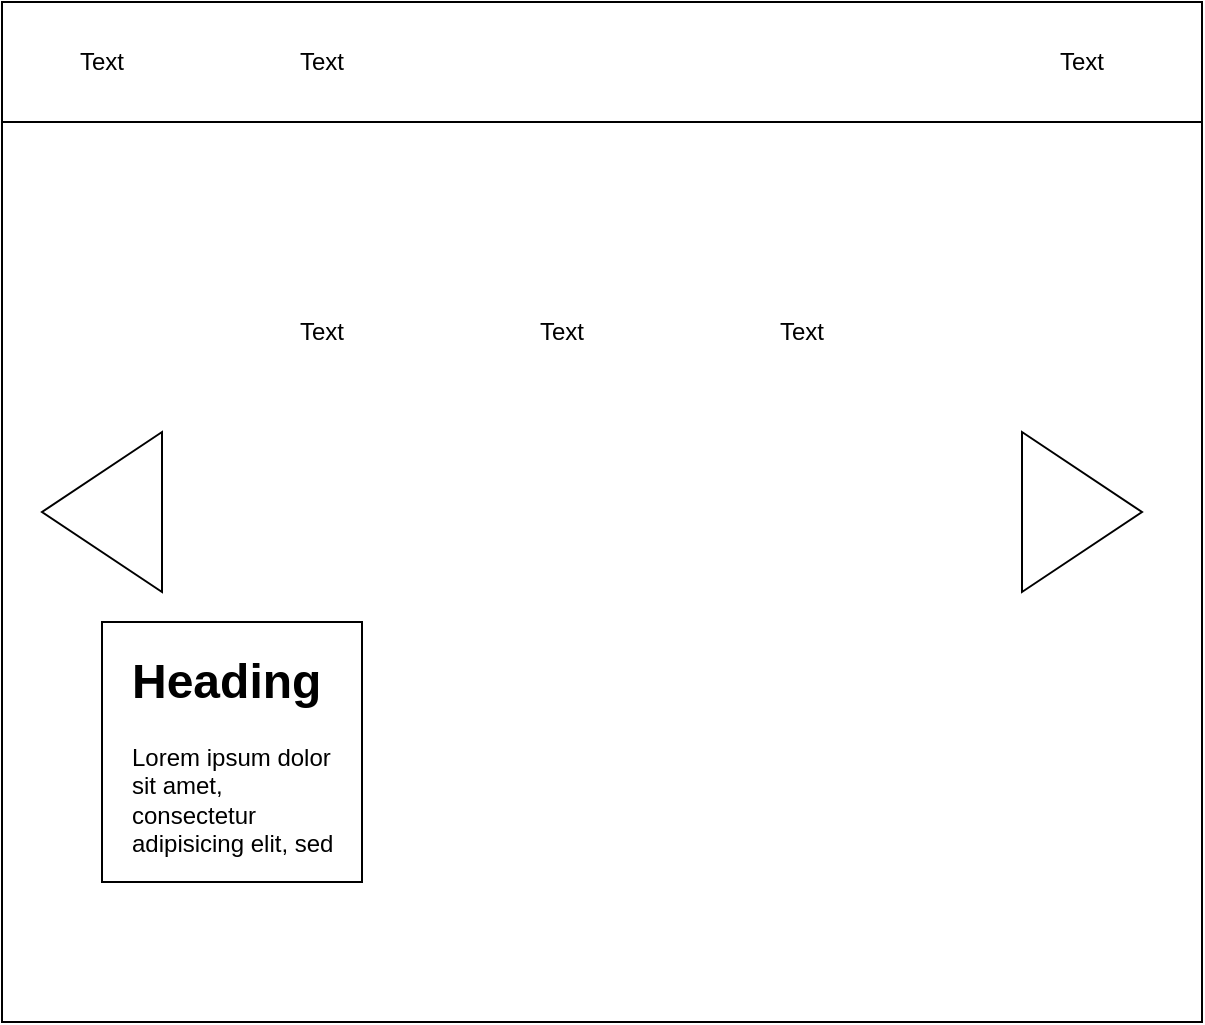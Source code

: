 <mxfile>
    <diagram id="mMVb3Vb3k3Bk65465cwI" name="Page-1">
        <mxGraphModel dx="746" dy="563" grid="1" gridSize="10" guides="1" tooltips="1" connect="1" arrows="1" fold="1" page="1" pageScale="1" pageWidth="850" pageHeight="1100" math="0" shadow="0">
            <root>
                <mxCell id="0"/>
                <mxCell id="1" parent="0"/>
                <mxCell id="2" value="" style="rounded=0;whiteSpace=wrap;html=1;" vertex="1" parent="1">
                    <mxGeometry x="90" y="50" width="600" height="510" as="geometry"/>
                </mxCell>
                <mxCell id="3" value="" style="rounded=0;whiteSpace=wrap;html=1;" vertex="1" parent="1">
                    <mxGeometry x="90" y="50" width="600" height="60" as="geometry"/>
                </mxCell>
                <mxCell id="4" value="Text" style="text;html=1;strokeColor=none;fillColor=none;align=center;verticalAlign=middle;whiteSpace=wrap;rounded=0;" vertex="1" parent="1">
                    <mxGeometry x="110" y="65" width="60" height="30" as="geometry"/>
                </mxCell>
                <mxCell id="5" value="Text" style="text;html=1;strokeColor=none;fillColor=none;align=center;verticalAlign=middle;whiteSpace=wrap;rounded=0;" vertex="1" parent="1">
                    <mxGeometry x="220" y="65" width="60" height="30" as="geometry"/>
                </mxCell>
                <mxCell id="6" value="Text" style="text;html=1;strokeColor=none;fillColor=none;align=center;verticalAlign=middle;whiteSpace=wrap;rounded=0;" vertex="1" parent="1">
                    <mxGeometry x="600" y="65" width="60" height="30" as="geometry"/>
                </mxCell>
                <mxCell id="7" value="" style="triangle;whiteSpace=wrap;html=1;" vertex="1" parent="1">
                    <mxGeometry x="600" y="265" width="60" height="80" as="geometry"/>
                </mxCell>
                <mxCell id="8" value="" style="triangle;whiteSpace=wrap;html=1;direction=west;" vertex="1" parent="1">
                    <mxGeometry x="110" y="265" width="60" height="80" as="geometry"/>
                </mxCell>
                <mxCell id="9" value="Text" style="text;html=1;strokeColor=none;fillColor=none;align=center;verticalAlign=middle;whiteSpace=wrap;rounded=0;" vertex="1" parent="1">
                    <mxGeometry x="220" y="200" width="60" height="30" as="geometry"/>
                </mxCell>
                <mxCell id="10" value="Text" style="text;html=1;strokeColor=none;fillColor=none;align=center;verticalAlign=middle;whiteSpace=wrap;rounded=0;" vertex="1" parent="1">
                    <mxGeometry x="340" y="200" width="60" height="30" as="geometry"/>
                </mxCell>
                <mxCell id="11" value="Text" style="text;html=1;strokeColor=none;fillColor=none;align=center;verticalAlign=middle;whiteSpace=wrap;rounded=0;" vertex="1" parent="1">
                    <mxGeometry x="460" y="200" width="60" height="30" as="geometry"/>
                </mxCell>
                <mxCell id="12" value="" style="rounded=0;whiteSpace=wrap;html=1;" vertex="1" parent="1">
                    <mxGeometry x="140" y="360" width="130" height="130" as="geometry"/>
                </mxCell>
                <mxCell id="13" value="&lt;h1&gt;Heading&lt;/h1&gt;&lt;p&gt;Lorem ipsum dolor sit amet, consectetur adipisicing elit, sed do eiusmod tempor incididunt ut labore et dolore magna aliqua.&lt;/p&gt;" style="text;html=1;strokeColor=none;fillColor=none;spacing=5;spacingTop=-20;whiteSpace=wrap;overflow=hidden;rounded=0;" vertex="1" parent="1">
                    <mxGeometry x="150" y="370" width="110" height="110" as="geometry"/>
                </mxCell>
            </root>
        </mxGraphModel>
    </diagram>
</mxfile>